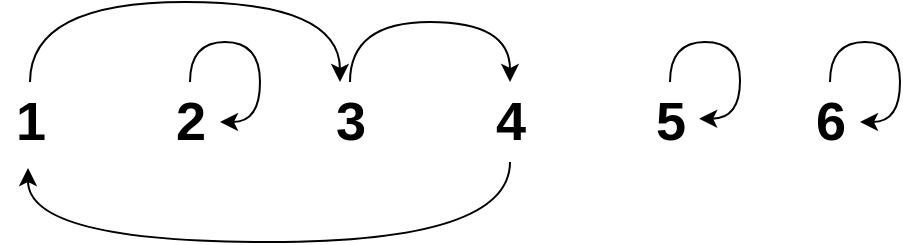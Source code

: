 <mxfile>
    <diagram id="4mJA6HiIvP4YBbtawEBy" name="第 1 页">
        <mxGraphModel dx="790" dy="576" grid="1" gridSize="10" guides="1" tooltips="1" connect="1" arrows="1" fold="1" page="1" pageScale="1" pageWidth="1169" pageHeight="827" background="#ffffff" math="0" shadow="0">
            <root>
                <mxCell id="0"/>
                <mxCell id="1" parent="0"/>
                <mxCell id="11" style="edgeStyle=orthogonalEdgeStyle;curved=1;orthogonalLoop=1;jettySize=auto;html=1;entryX=0.333;entryY=0;entryDx=0;entryDy=0;entryPerimeter=0;fontSize=27;" parent="1" source="2" target="5" edge="1">
                    <mxGeometry relative="1" as="geometry">
                        <Array as="points">
                            <mxPoint x="465" y="280"/>
                            <mxPoint x="620" y="280"/>
                        </Array>
                    </mxGeometry>
                </mxCell>
                <mxCell id="2" value="1" style="text;html=1;resizable=0;autosize=1;align=center;verticalAlign=middle;points=[];fillColor=none;strokeColor=none;rounded=0;fontSize=27;fontStyle=1" parent="1" vertex="1">
                    <mxGeometry x="450" y="320" width="30" height="40" as="geometry"/>
                </mxCell>
                <mxCell id="3" value="2" style="text;html=1;resizable=0;autosize=1;align=center;verticalAlign=middle;points=[];fillColor=none;strokeColor=none;rounded=0;fontSize=27;fontStyle=1" parent="1" vertex="1">
                    <mxGeometry x="530" y="320" width="30" height="40" as="geometry"/>
                </mxCell>
                <mxCell id="14" style="edgeStyle=orthogonalEdgeStyle;orthogonalLoop=1;jettySize=auto;html=1;curved=1;" edge="1" parent="1" source="4">
                    <mxGeometry relative="1" as="geometry">
                        <mxPoint x="464" y="363" as="targetPoint"/>
                        <Array as="points">
                            <mxPoint x="705" y="400"/>
                            <mxPoint x="464" y="400"/>
                        </Array>
                    </mxGeometry>
                </mxCell>
                <mxCell id="4" value="4" style="text;html=1;resizable=0;autosize=1;align=center;verticalAlign=middle;points=[];fillColor=none;strokeColor=none;rounded=0;fontSize=27;fontStyle=1" parent="1" vertex="1">
                    <mxGeometry x="690" y="320" width="30" height="40" as="geometry"/>
                </mxCell>
                <mxCell id="12" style="edgeStyle=orthogonalEdgeStyle;curved=1;orthogonalLoop=1;jettySize=auto;html=1;fontSize=27;" parent="1" source="5" target="4" edge="1">
                    <mxGeometry relative="1" as="geometry">
                        <Array as="points">
                            <mxPoint x="625" y="290"/>
                            <mxPoint x="705" y="290"/>
                        </Array>
                    </mxGeometry>
                </mxCell>
                <mxCell id="5" value="3" style="text;html=1;resizable=0;autosize=1;align=center;verticalAlign=middle;points=[];fillColor=none;strokeColor=none;rounded=0;fontSize=27;fontStyle=1" parent="1" vertex="1">
                    <mxGeometry x="610" y="320" width="30" height="40" as="geometry"/>
                </mxCell>
                <mxCell id="6" value="5" style="text;html=1;resizable=0;autosize=1;align=center;verticalAlign=middle;points=[];fillColor=none;strokeColor=none;rounded=0;fontSize=27;fontStyle=1" parent="1" vertex="1">
                    <mxGeometry x="770" y="320" width="30" height="40" as="geometry"/>
                </mxCell>
                <mxCell id="7" value="6" style="text;html=1;resizable=0;autosize=1;align=center;verticalAlign=middle;points=[];fillColor=none;strokeColor=none;rounded=0;fontSize=27;fontStyle=1" parent="1" vertex="1">
                    <mxGeometry x="850" y="320" width="30" height="40" as="geometry"/>
                </mxCell>
                <mxCell id="15" style="edgeStyle=orthogonalEdgeStyle;curved=1;orthogonalLoop=1;jettySize=auto;html=1;entryX=1;entryY=0.5;entryDx=0;entryDy=0;entryPerimeter=0;" edge="1" parent="1" source="3" target="3">
                    <mxGeometry relative="1" as="geometry"/>
                </mxCell>
                <mxCell id="16" style="edgeStyle=orthogonalEdgeStyle;curved=1;orthogonalLoop=1;jettySize=auto;html=1;entryX=0.986;entryY=0.459;entryDx=0;entryDy=0;entryPerimeter=0;" edge="1" parent="1" source="6" target="6">
                    <mxGeometry relative="1" as="geometry"/>
                </mxCell>
                <mxCell id="17" style="edgeStyle=orthogonalEdgeStyle;curved=1;orthogonalLoop=1;jettySize=auto;html=1;entryX=1;entryY=0.5;entryDx=0;entryDy=0;entryPerimeter=0;" edge="1" parent="1" source="7" target="7">
                    <mxGeometry relative="1" as="geometry"/>
                </mxCell>
            </root>
        </mxGraphModel>
    </diagram>
</mxfile>